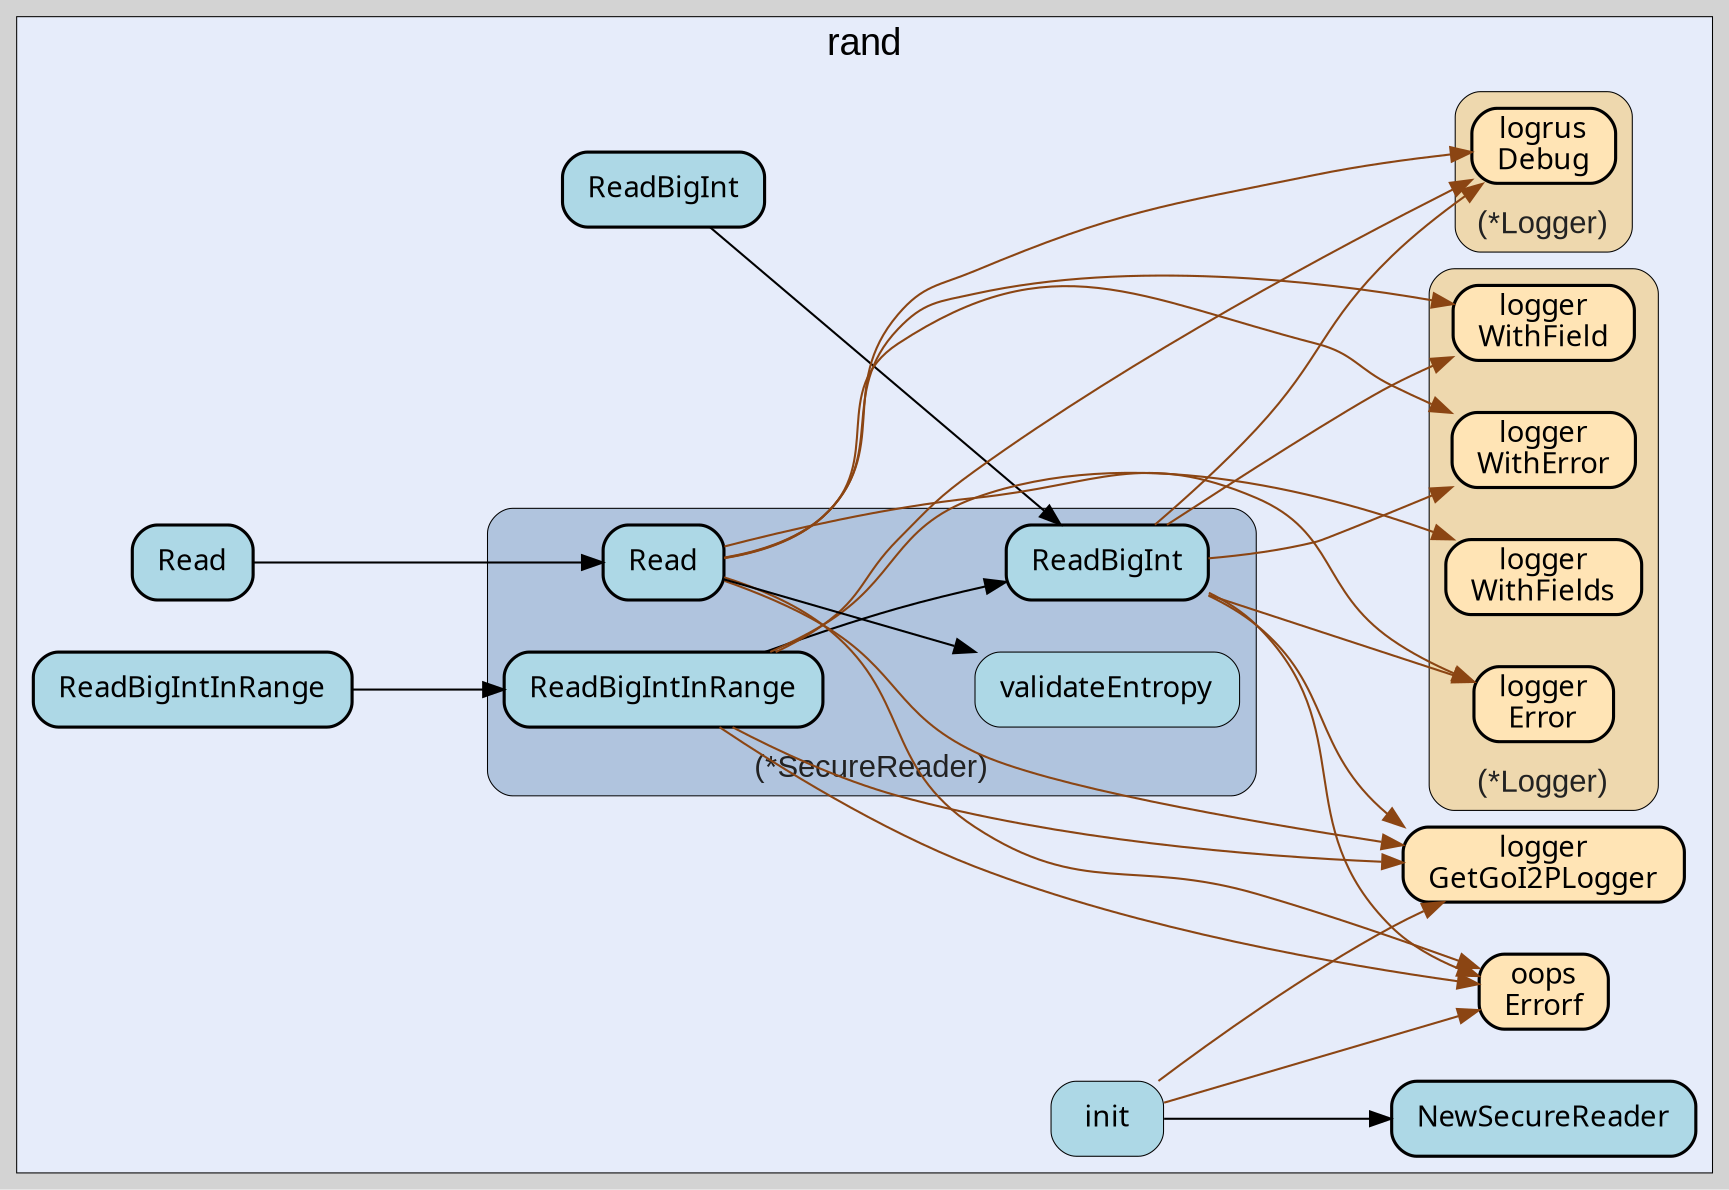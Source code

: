 digraph gocallvis {
    label="";
    labeljust="l";
    fontname="Arial";
    fontsize="14";
    rankdir="LR";
    bgcolor="lightgray";
    style="solid";
    penwidth="0.5";
    pad="0.0";
    nodesep="0.35";

    node [shape="box" style="filled,rounded" fillcolor="honeydew" fontname="Verdana" penwidth="1.0" margin="0.16,0.0"];
    edge [minlen="2"]

    subgraph "cluster_focus" {
        fontsize="18";
bgcolor="#e6ecfa";
label="rand";
labelloc="t";
labeljust="c";
        
        "github.com/go-i2p/logger.GetGoI2PLogger" [ penwidth="1.5" tooltip="github.com/go-i2p/logger.GetGoI2PLogger | defined in log.go:120" fillcolor="moccasin" label="logger\nGetGoI2PLogger" ]
        "github.com/samber/oops.Errorf" [ fillcolor="moccasin" label="oops\nErrorf" penwidth="1.5" tooltip="github.com/samber/oops.Errorf | defined in oops.go:34" ]
        "github.com/go-i2p/crypto/rand.ReadBigIntInRange" [ fillcolor="lightblue" label="ReadBigIntInRange" penwidth="1.5" tooltip="github.com/go-i2p/crypto/rand.ReadBigIntInRange | defined in secure_reader.go:160\nat secure_reader.go:161: calling [(*github.com/go-i2p/crypto/rand.SecureReader).ReadBigIntInRange]" ]
        "github.com/go-i2p/crypto/rand.Read" [ fillcolor="lightblue" label="Read" penwidth="1.5" tooltip="github.com/go-i2p/crypto/rand.Read | defined in secure_reader.go:150\nat secure_reader.go:151: calling [(*github.com/go-i2p/crypto/rand.SecureReader).Read]" ]
        "github.com/go-i2p/crypto/rand.ReadBigInt" [ fillcolor="lightblue" label="ReadBigInt" penwidth="1.5" tooltip="github.com/go-i2p/crypto/rand.ReadBigInt | defined in secure_reader.go:155\nat secure_reader.go:156: calling [(*github.com/go-i2p/crypto/rand.SecureReader).ReadBigInt]" ]
        "github.com/go-i2p/crypto/rand.init" [ label="init" penwidth="0.5" tooltip="github.com/go-i2p/crypto/rand.init | defined in .:0\nat constants.go:13: calling [github.com/samber/oops.Errorf]\nat constants.go:14: calling [github.com/samber/oops.Errorf]\nat constants.go:15: calling [github.com/samber/oops.Errorf]\nat constants.go:9: calling [github.com/go-i2p/logger.GetGoI2PLogger]\nat secure_reader.go:147: calling [github.com/go-i2p/crypto/rand.NewSecureReader]" fillcolor="lightblue" ]
        "github.com/go-i2p/crypto/rand.NewSecureReader" [ tooltip="github.com/go-i2p/crypto/rand.NewSecureReader | defined in secure_reader.go:20" fillcolor="lightblue" label="NewSecureReader" penwidth="1.5" ]
        
        subgraph "cluster_*github.com/go-i2p/crypto/rand.SecureReader" {
        penwidth="0.5";
fontsize="15";
fontcolor="#222222";
fillcolor="lightsteelblue";
label="(*SecureReader)";
tooltip="type: *github.com/go-i2p/crypto/rand.SecureReader";
labelloc="b";
style="rounded,filled";
        
        "(*github.com/go-i2p/crypto/rand.SecureReader).ReadBigIntInRange" [ label="ReadBigIntInRange" penwidth="1.5" tooltip="(*github.com/go-i2p/crypto/rand.SecureReader).ReadBigIntInRange | defined in secure_reader.go:87\nat secure_reader.go:88: calling [github.com/go-i2p/logger.GetGoI2PLogger]\nat secure_reader.go:110: calling [(*github.com/sirupsen/logrus.Logger).Debug]\nat secure_reader.go:98: calling [(*github.com/go-i2p/crypto/rand.SecureReader).ReadBigInt]\nat secure_reader.go:91: calling [github.com/samber/oops.Errorf]\nat secure_reader.go:100: calling [github.com/samber/oops.Errorf]\nat secure_reader.go:106: calling [(*github.com/go-i2p/logger.Logger).WithFields]" fillcolor="lightblue" ]
        "(*github.com/go-i2p/crypto/rand.SecureReader).ReadBigInt" [ penwidth="1.5" tooltip="(*github.com/go-i2p/crypto/rand.SecureReader).ReadBigInt | defined in secure_reader.go:57\nat secure_reader.go:58: calling [github.com/go-i2p/logger.GetGoI2PLogger]\nat secure_reader.go:61: calling [github.com/samber/oops.Errorf]\nat secure_reader.go:81: calling [github.com/samber/oops.Errorf]\nat secure_reader.go:69: calling [github.com/samber/oops.Errorf]\nat secure_reader.go:82: calling [(*github.com/go-i2p/logger.Logger).Error]\nat secure_reader.go:68: calling [(*github.com/go-i2p/logger.Logger).Error]\nat secure_reader.go:74: calling [(*github.com/sirupsen/logrus.Logger).Debug]\nat secure_reader.go:78: calling [(*github.com/sirupsen/logrus.Logger).Debug]\nat secure_reader.go:82: calling [(*github.com/go-i2p/logger.Logger).WithError]\nat secure_reader.go:68: calling [(*github.com/go-i2p/logger.Logger).WithError]\nat secure_reader.go:74: calling [(*github.com/go-i2p/logger.Logger).WithField]\nat secure_reader.go:78: calling [(*github.com/go-i2p/logger.Logger).WithField]" fillcolor="lightblue" label="ReadBigInt" ]
        "(*github.com/go-i2p/crypto/rand.SecureReader).Read" [ tooltip="(*github.com/go-i2p/crypto/rand.SecureReader).Read | defined in secure_reader.go:28\nat secure_reader.go:51: calling [github.com/samber/oops.Errorf]\nat secure_reader.go:36: calling [github.com/samber/oops.Errorf]\nat secure_reader.go:52: calling [(*github.com/go-i2p/logger.Logger).WithError]\nat secure_reader.go:35: calling [(*github.com/go-i2p/logger.Logger).WithError]\nat secure_reader.go:29: calling [github.com/go-i2p/logger.GetGoI2PLogger]\nat secure_reader.go:41: calling [(*github.com/go-i2p/crypto/rand.SecureReader).validateEntropy]\nat secure_reader.go:52: calling [(*github.com/go-i2p/logger.Logger).Error]\nat secure_reader.go:35: calling [(*github.com/go-i2p/logger.Logger).Error]\nat secure_reader.go:47: calling [(*github.com/go-i2p/logger.Logger).WithField]\nat secure_reader.go:42: calling [(*github.com/go-i2p/logger.Logger).WithField]\nat secure_reader.go:47: calling [(*github.com/sirupsen/logrus.Logger).Debug]\nat secure_reader.go:42: calling [(*github.com/sirupsen/logrus.Logger).Debug]" fillcolor="lightblue" label="Read" penwidth="1.5" ]
        "(*github.com/go-i2p/crypto/rand.SecureReader).validateEntropy" [ label="validateEntropy" penwidth="0.5" tooltip="(*github.com/go-i2p/crypto/rand.SecureReader).validateEntropy | defined in secure_reader.go:116" fillcolor="lightblue" ]
        
    }

        subgraph "cluster_*github.com/go-i2p/logger.Logger" {
        fontcolor="#222222";
labelloc="b";
style="rounded,filled";
fillcolor="wheat2";
label="(*Logger)";
tooltip="type: *github.com/go-i2p/logger.Logger";
penwidth="0.5";
fontsize="15";
        
        "(*github.com/go-i2p/logger.Logger).WithError" [ fillcolor="moccasin" label="logger\nWithError" penwidth="1.5" tooltip="(*github.com/go-i2p/logger.Logger).WithError | defined in log.go:66" ]
        "(*github.com/go-i2p/logger.Logger).Error" [ label="logger\nError" penwidth="1.5" tooltip="(*github.com/go-i2p/logger.Logger).Error | defined in log.go:42" fillcolor="moccasin" ]
        "(*github.com/go-i2p/logger.Logger).WithField" [ fillcolor="moccasin" label="logger\nWithField" penwidth="1.5" tooltip="(*github.com/go-i2p/logger.Logger).WithField | defined in log.go:54" ]
        "(*github.com/go-i2p/logger.Logger).WithFields" [ fillcolor="moccasin" label="logger\nWithFields" penwidth="1.5" tooltip="(*github.com/go-i2p/logger.Logger).WithFields | defined in log.go:60" ]
        
    }

        subgraph "cluster_*github.com/sirupsen/logrus.Logger" {
        labelloc="b";
style="rounded,filled";
fillcolor="wheat2";
label="(*Logger)";
tooltip="type: *github.com/sirupsen/logrus.Logger";
penwidth="0.5";
fontsize="15";
fontcolor="#222222";
        
        "(*github.com/sirupsen/logrus.Logger).Debug" [ fillcolor="moccasin" label="logrus\nDebug" penwidth="1.5" tooltip="(*github.com/sirupsen/logrus.Logger).Debug | defined in logger.go:221" ]
        
    }

    }

    "(*github.com/go-i2p/crypto/rand.SecureReader).ReadBigIntInRange" -> "github.com/go-i2p/logger.GetGoI2PLogger" [ tooltip="at secure_reader.go:88: calling [github.com/go-i2p/logger.GetGoI2PLogger]" color="saddlebrown" ]
    "(*github.com/go-i2p/crypto/rand.SecureReader).ReadBigInt" -> "github.com/go-i2p/logger.GetGoI2PLogger" [ color="saddlebrown" tooltip="at secure_reader.go:58: calling [github.com/go-i2p/logger.GetGoI2PLogger]" ]
    "(*github.com/go-i2p/crypto/rand.SecureReader).ReadBigIntInRange" -> "(*github.com/sirupsen/logrus.Logger).Debug" [ color="saddlebrown" tooltip="at secure_reader.go:110: calling [(*github.com/sirupsen/logrus.Logger).Debug]" ]
    "github.com/go-i2p/crypto/rand.ReadBigIntInRange" -> "(*github.com/go-i2p/crypto/rand.SecureReader).ReadBigIntInRange" [ tooltip="at secure_reader.go:161: calling [(*github.com/go-i2p/crypto/rand.SecureReader).ReadBigIntInRange]" ]
    "(*github.com/go-i2p/crypto/rand.SecureReader).Read" -> "github.com/samber/oops.Errorf" [ color="saddlebrown" tooltip="at secure_reader.go:51: calling [github.com/samber/oops.Errorf]\nat secure_reader.go:36: calling [github.com/samber/oops.Errorf]" ]
    "(*github.com/go-i2p/crypto/rand.SecureReader).Read" -> "(*github.com/go-i2p/logger.Logger).WithError" [ color="saddlebrown" tooltip="at secure_reader.go:52: calling [(*github.com/go-i2p/logger.Logger).WithError]\nat secure_reader.go:35: calling [(*github.com/go-i2p/logger.Logger).WithError]" ]
    "github.com/go-i2p/crypto/rand.init" -> "github.com/samber/oops.Errorf" [ color="saddlebrown" tooltip="at constants.go:13: calling [github.com/samber/oops.Errorf]\nat constants.go:14: calling [github.com/samber/oops.Errorf]\nat constants.go:15: calling [github.com/samber/oops.Errorf]" ]
    "(*github.com/go-i2p/crypto/rand.SecureReader).ReadBigInt" -> "github.com/samber/oops.Errorf" [ color="saddlebrown" tooltip="at secure_reader.go:61: calling [github.com/samber/oops.Errorf]\nat secure_reader.go:81: calling [github.com/samber/oops.Errorf]\nat secure_reader.go:69: calling [github.com/samber/oops.Errorf]" ]
    "(*github.com/go-i2p/crypto/rand.SecureReader).ReadBigInt" -> "(*github.com/go-i2p/logger.Logger).Error" [ color="saddlebrown" tooltip="at secure_reader.go:82: calling [(*github.com/go-i2p/logger.Logger).Error]\nat secure_reader.go:68: calling [(*github.com/go-i2p/logger.Logger).Error]" ]
    "(*github.com/go-i2p/crypto/rand.SecureReader).ReadBigInt" -> "(*github.com/sirupsen/logrus.Logger).Debug" [ color="saddlebrown" tooltip="at secure_reader.go:74: calling [(*github.com/sirupsen/logrus.Logger).Debug]\nat secure_reader.go:78: calling [(*github.com/sirupsen/logrus.Logger).Debug]" ]
    "(*github.com/go-i2p/crypto/rand.SecureReader).ReadBigIntInRange" -> "(*github.com/go-i2p/crypto/rand.SecureReader).ReadBigInt" [ tooltip="at secure_reader.go:98: calling [(*github.com/go-i2p/crypto/rand.SecureReader).ReadBigInt]" ]
    "(*github.com/go-i2p/crypto/rand.SecureReader).Read" -> "github.com/go-i2p/logger.GetGoI2PLogger" [ color="saddlebrown" tooltip="at secure_reader.go:29: calling [github.com/go-i2p/logger.GetGoI2PLogger]" ]
    "github.com/go-i2p/crypto/rand.Read" -> "(*github.com/go-i2p/crypto/rand.SecureReader).Read" [ tooltip="at secure_reader.go:151: calling [(*github.com/go-i2p/crypto/rand.SecureReader).Read]" ]
    "github.com/go-i2p/crypto/rand.ReadBigInt" -> "(*github.com/go-i2p/crypto/rand.SecureReader).ReadBigInt" [ tooltip="at secure_reader.go:156: calling [(*github.com/go-i2p/crypto/rand.SecureReader).ReadBigInt]" ]
    "github.com/go-i2p/crypto/rand.init" -> "github.com/go-i2p/logger.GetGoI2PLogger" [ color="saddlebrown" tooltip="at constants.go:9: calling [github.com/go-i2p/logger.GetGoI2PLogger]" ]
    "(*github.com/go-i2p/crypto/rand.SecureReader).ReadBigIntInRange" -> "github.com/samber/oops.Errorf" [ color="saddlebrown" tooltip="at secure_reader.go:91: calling [github.com/samber/oops.Errorf]\nat secure_reader.go:100: calling [github.com/samber/oops.Errorf]" ]
    "(*github.com/go-i2p/crypto/rand.SecureReader).ReadBigInt" -> "(*github.com/go-i2p/logger.Logger).WithError" [ color="saddlebrown" tooltip="at secure_reader.go:82: calling [(*github.com/go-i2p/logger.Logger).WithError]\nat secure_reader.go:68: calling [(*github.com/go-i2p/logger.Logger).WithError]" ]
    "(*github.com/go-i2p/crypto/rand.SecureReader).ReadBigInt" -> "(*github.com/go-i2p/logger.Logger).WithField" [ color="saddlebrown" tooltip="at secure_reader.go:74: calling [(*github.com/go-i2p/logger.Logger).WithField]\nat secure_reader.go:78: calling [(*github.com/go-i2p/logger.Logger).WithField]" ]
    "(*github.com/go-i2p/crypto/rand.SecureReader).ReadBigIntInRange" -> "(*github.com/go-i2p/logger.Logger).WithFields" [ color="saddlebrown" tooltip="at secure_reader.go:106: calling [(*github.com/go-i2p/logger.Logger).WithFields]" ]
    "(*github.com/go-i2p/crypto/rand.SecureReader).Read" -> "(*github.com/go-i2p/crypto/rand.SecureReader).validateEntropy" [ tooltip="at secure_reader.go:41: calling [(*github.com/go-i2p/crypto/rand.SecureReader).validateEntropy]" ]
    "(*github.com/go-i2p/crypto/rand.SecureReader).Read" -> "(*github.com/go-i2p/logger.Logger).Error" [ color="saddlebrown" tooltip="at secure_reader.go:52: calling [(*github.com/go-i2p/logger.Logger).Error]\nat secure_reader.go:35: calling [(*github.com/go-i2p/logger.Logger).Error]" ]
    "(*github.com/go-i2p/crypto/rand.SecureReader).Read" -> "(*github.com/go-i2p/logger.Logger).WithField" [ color="saddlebrown" tooltip="at secure_reader.go:47: calling [(*github.com/go-i2p/logger.Logger).WithField]\nat secure_reader.go:42: calling [(*github.com/go-i2p/logger.Logger).WithField]" ]
    "(*github.com/go-i2p/crypto/rand.SecureReader).Read" -> "(*github.com/sirupsen/logrus.Logger).Debug" [ color="saddlebrown" tooltip="at secure_reader.go:47: calling [(*github.com/sirupsen/logrus.Logger).Debug]\nat secure_reader.go:42: calling [(*github.com/sirupsen/logrus.Logger).Debug]" ]
    "github.com/go-i2p/crypto/rand.init" -> "github.com/go-i2p/crypto/rand.NewSecureReader" [ tooltip="at secure_reader.go:147: calling [github.com/go-i2p/crypto/rand.NewSecureReader]" ]
}
